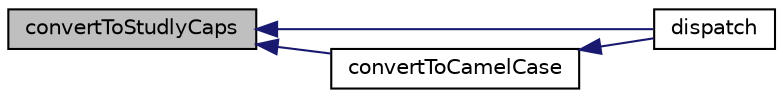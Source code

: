 digraph "convertToStudlyCaps"
{
  edge [fontname="Helvetica",fontsize="10",labelfontname="Helvetica",labelfontsize="10"];
  node [fontname="Helvetica",fontsize="10",shape=record];
  rankdir="LR";
  Node14 [label="convertToStudlyCaps",height=0.2,width=0.4,color="black", fillcolor="grey75", style="filled", fontcolor="black"];
  Node14 -> Node15 [dir="back",color="midnightblue",fontsize="10",style="solid",fontname="Helvetica"];
  Node15 [label="dispatch",height=0.2,width=0.4,color="black", fillcolor="white", style="filled",URL="$class_zest_1_1_component_1_1_component.html#aa1582e6a62dc40179f53a4a3705c044e"];
  Node14 -> Node16 [dir="back",color="midnightblue",fontsize="10",style="solid",fontname="Helvetica"];
  Node16 [label="convertToCamelCase",height=0.2,width=0.4,color="black", fillcolor="white", style="filled",URL="$class_zest_1_1_component_1_1_component.html#ac8113e94342833c6df305638210875f5"];
  Node16 -> Node15 [dir="back",color="midnightblue",fontsize="10",style="solid",fontname="Helvetica"];
}
